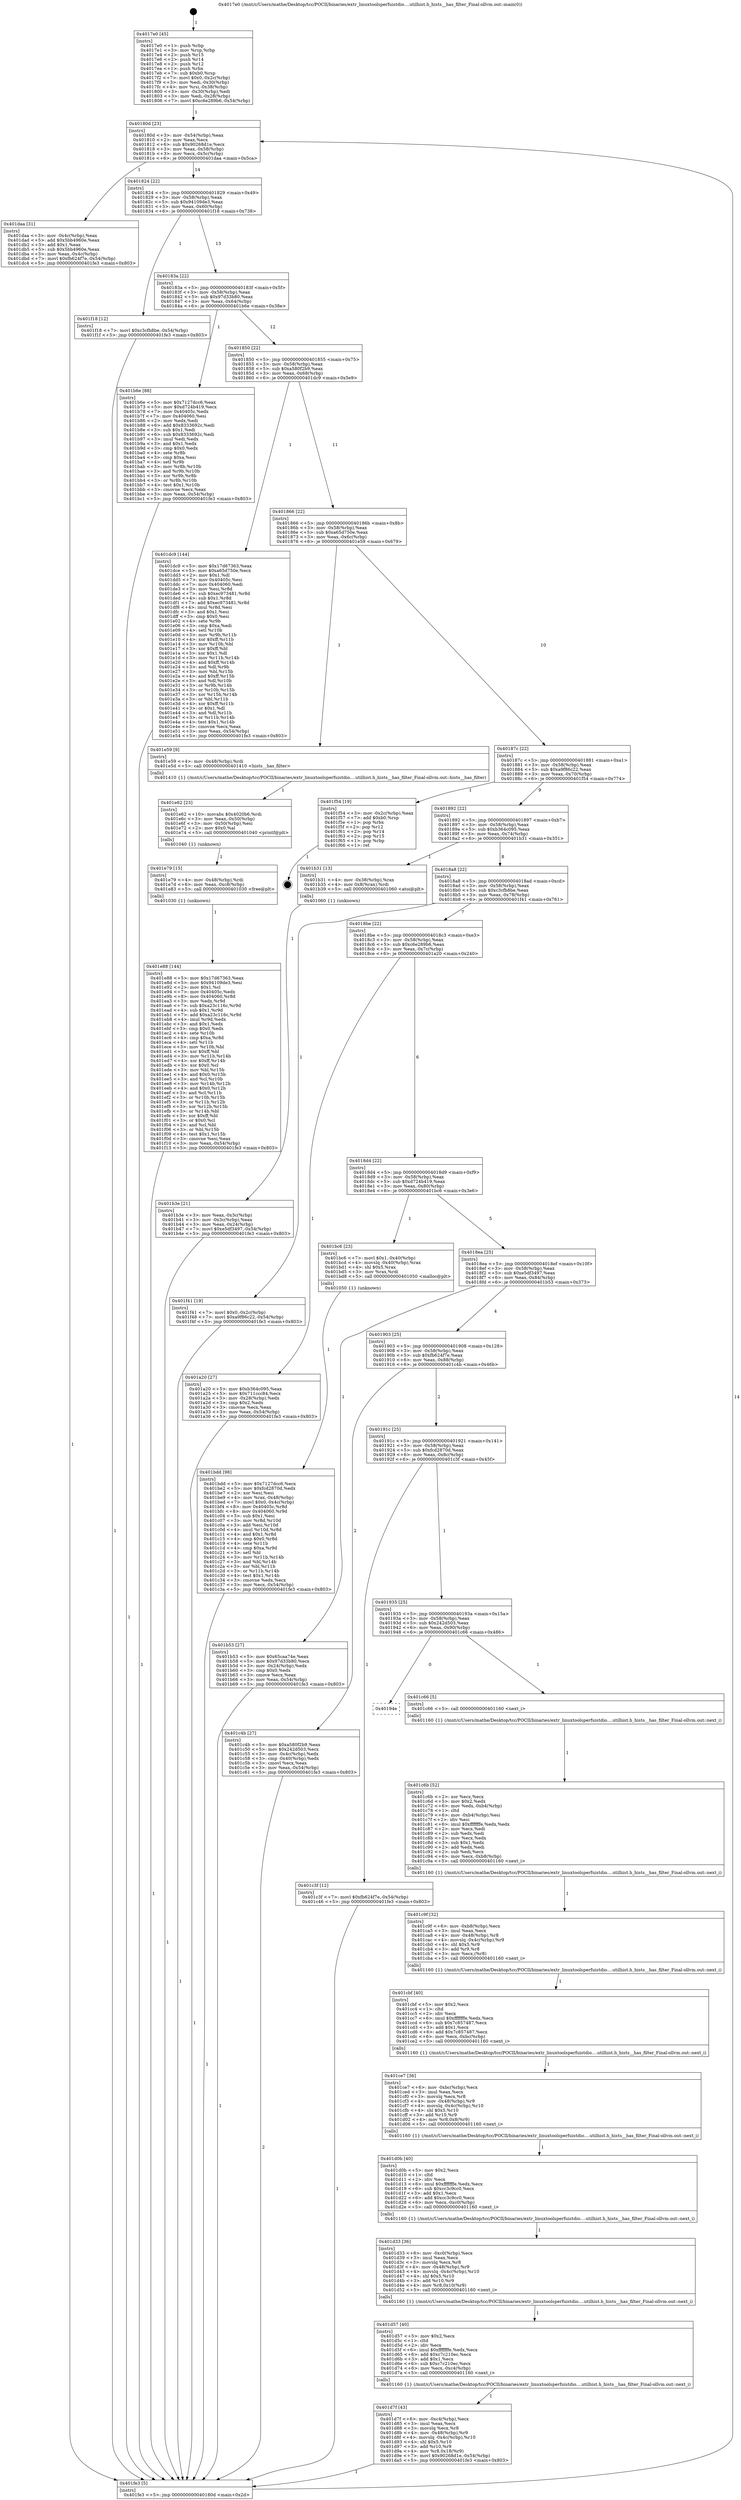 digraph "0x4017e0" {
  label = "0x4017e0 (/mnt/c/Users/mathe/Desktop/tcc/POCII/binaries/extr_linuxtoolsperfuistdio....utilhist.h_hists__has_filter_Final-ollvm.out::main(0))"
  labelloc = "t"
  node[shape=record]

  Entry [label="",width=0.3,height=0.3,shape=circle,fillcolor=black,style=filled]
  "0x40180d" [label="{
     0x40180d [23]\l
     | [instrs]\l
     &nbsp;&nbsp;0x40180d \<+3\>: mov -0x54(%rbp),%eax\l
     &nbsp;&nbsp;0x401810 \<+2\>: mov %eax,%ecx\l
     &nbsp;&nbsp;0x401812 \<+6\>: sub $0x90268d1e,%ecx\l
     &nbsp;&nbsp;0x401818 \<+3\>: mov %eax,-0x58(%rbp)\l
     &nbsp;&nbsp;0x40181b \<+3\>: mov %ecx,-0x5c(%rbp)\l
     &nbsp;&nbsp;0x40181e \<+6\>: je 0000000000401daa \<main+0x5ca\>\l
  }"]
  "0x401daa" [label="{
     0x401daa [31]\l
     | [instrs]\l
     &nbsp;&nbsp;0x401daa \<+3\>: mov -0x4c(%rbp),%eax\l
     &nbsp;&nbsp;0x401dad \<+5\>: add $0x5bb4960e,%eax\l
     &nbsp;&nbsp;0x401db2 \<+3\>: add $0x1,%eax\l
     &nbsp;&nbsp;0x401db5 \<+5\>: sub $0x5bb4960e,%eax\l
     &nbsp;&nbsp;0x401dba \<+3\>: mov %eax,-0x4c(%rbp)\l
     &nbsp;&nbsp;0x401dbd \<+7\>: movl $0xfb624f7e,-0x54(%rbp)\l
     &nbsp;&nbsp;0x401dc4 \<+5\>: jmp 0000000000401fe3 \<main+0x803\>\l
  }"]
  "0x401824" [label="{
     0x401824 [22]\l
     | [instrs]\l
     &nbsp;&nbsp;0x401824 \<+5\>: jmp 0000000000401829 \<main+0x49\>\l
     &nbsp;&nbsp;0x401829 \<+3\>: mov -0x58(%rbp),%eax\l
     &nbsp;&nbsp;0x40182c \<+5\>: sub $0x94109de3,%eax\l
     &nbsp;&nbsp;0x401831 \<+3\>: mov %eax,-0x60(%rbp)\l
     &nbsp;&nbsp;0x401834 \<+6\>: je 0000000000401f18 \<main+0x738\>\l
  }"]
  Exit [label="",width=0.3,height=0.3,shape=circle,fillcolor=black,style=filled,peripheries=2]
  "0x401f18" [label="{
     0x401f18 [12]\l
     | [instrs]\l
     &nbsp;&nbsp;0x401f18 \<+7\>: movl $0xc3cfb8be,-0x54(%rbp)\l
     &nbsp;&nbsp;0x401f1f \<+5\>: jmp 0000000000401fe3 \<main+0x803\>\l
  }"]
  "0x40183a" [label="{
     0x40183a [22]\l
     | [instrs]\l
     &nbsp;&nbsp;0x40183a \<+5\>: jmp 000000000040183f \<main+0x5f\>\l
     &nbsp;&nbsp;0x40183f \<+3\>: mov -0x58(%rbp),%eax\l
     &nbsp;&nbsp;0x401842 \<+5\>: sub $0x97d33b80,%eax\l
     &nbsp;&nbsp;0x401847 \<+3\>: mov %eax,-0x64(%rbp)\l
     &nbsp;&nbsp;0x40184a \<+6\>: je 0000000000401b6e \<main+0x38e\>\l
  }"]
  "0x401e88" [label="{
     0x401e88 [144]\l
     | [instrs]\l
     &nbsp;&nbsp;0x401e88 \<+5\>: mov $0x17d67363,%eax\l
     &nbsp;&nbsp;0x401e8d \<+5\>: mov $0x94109de3,%esi\l
     &nbsp;&nbsp;0x401e92 \<+2\>: mov $0x1,%cl\l
     &nbsp;&nbsp;0x401e94 \<+7\>: mov 0x40405c,%edx\l
     &nbsp;&nbsp;0x401e9b \<+8\>: mov 0x404060,%r8d\l
     &nbsp;&nbsp;0x401ea3 \<+3\>: mov %edx,%r9d\l
     &nbsp;&nbsp;0x401ea6 \<+7\>: sub $0xa23c116c,%r9d\l
     &nbsp;&nbsp;0x401ead \<+4\>: sub $0x1,%r9d\l
     &nbsp;&nbsp;0x401eb1 \<+7\>: add $0xa23c116c,%r9d\l
     &nbsp;&nbsp;0x401eb8 \<+4\>: imul %r9d,%edx\l
     &nbsp;&nbsp;0x401ebc \<+3\>: and $0x1,%edx\l
     &nbsp;&nbsp;0x401ebf \<+3\>: cmp $0x0,%edx\l
     &nbsp;&nbsp;0x401ec2 \<+4\>: sete %r10b\l
     &nbsp;&nbsp;0x401ec6 \<+4\>: cmp $0xa,%r8d\l
     &nbsp;&nbsp;0x401eca \<+4\>: setl %r11b\l
     &nbsp;&nbsp;0x401ece \<+3\>: mov %r10b,%bl\l
     &nbsp;&nbsp;0x401ed1 \<+3\>: xor $0xff,%bl\l
     &nbsp;&nbsp;0x401ed4 \<+3\>: mov %r11b,%r14b\l
     &nbsp;&nbsp;0x401ed7 \<+4\>: xor $0xff,%r14b\l
     &nbsp;&nbsp;0x401edb \<+3\>: xor $0x0,%cl\l
     &nbsp;&nbsp;0x401ede \<+3\>: mov %bl,%r15b\l
     &nbsp;&nbsp;0x401ee1 \<+4\>: and $0x0,%r15b\l
     &nbsp;&nbsp;0x401ee5 \<+3\>: and %cl,%r10b\l
     &nbsp;&nbsp;0x401ee8 \<+3\>: mov %r14b,%r12b\l
     &nbsp;&nbsp;0x401eeb \<+4\>: and $0x0,%r12b\l
     &nbsp;&nbsp;0x401eef \<+3\>: and %cl,%r11b\l
     &nbsp;&nbsp;0x401ef2 \<+3\>: or %r10b,%r15b\l
     &nbsp;&nbsp;0x401ef5 \<+3\>: or %r11b,%r12b\l
     &nbsp;&nbsp;0x401ef8 \<+3\>: xor %r12b,%r15b\l
     &nbsp;&nbsp;0x401efb \<+3\>: or %r14b,%bl\l
     &nbsp;&nbsp;0x401efe \<+3\>: xor $0xff,%bl\l
     &nbsp;&nbsp;0x401f01 \<+3\>: or $0x0,%cl\l
     &nbsp;&nbsp;0x401f04 \<+2\>: and %cl,%bl\l
     &nbsp;&nbsp;0x401f06 \<+3\>: or %bl,%r15b\l
     &nbsp;&nbsp;0x401f09 \<+4\>: test $0x1,%r15b\l
     &nbsp;&nbsp;0x401f0d \<+3\>: cmovne %esi,%eax\l
     &nbsp;&nbsp;0x401f10 \<+3\>: mov %eax,-0x54(%rbp)\l
     &nbsp;&nbsp;0x401f13 \<+5\>: jmp 0000000000401fe3 \<main+0x803\>\l
  }"]
  "0x401b6e" [label="{
     0x401b6e [88]\l
     | [instrs]\l
     &nbsp;&nbsp;0x401b6e \<+5\>: mov $0x7127dcc6,%eax\l
     &nbsp;&nbsp;0x401b73 \<+5\>: mov $0xd724b419,%ecx\l
     &nbsp;&nbsp;0x401b78 \<+7\>: mov 0x40405c,%edx\l
     &nbsp;&nbsp;0x401b7f \<+7\>: mov 0x404060,%esi\l
     &nbsp;&nbsp;0x401b86 \<+2\>: mov %edx,%edi\l
     &nbsp;&nbsp;0x401b88 \<+6\>: add $0x8333692c,%edi\l
     &nbsp;&nbsp;0x401b8e \<+3\>: sub $0x1,%edi\l
     &nbsp;&nbsp;0x401b91 \<+6\>: sub $0x8333692c,%edi\l
     &nbsp;&nbsp;0x401b97 \<+3\>: imul %edi,%edx\l
     &nbsp;&nbsp;0x401b9a \<+3\>: and $0x1,%edx\l
     &nbsp;&nbsp;0x401b9d \<+3\>: cmp $0x0,%edx\l
     &nbsp;&nbsp;0x401ba0 \<+4\>: sete %r8b\l
     &nbsp;&nbsp;0x401ba4 \<+3\>: cmp $0xa,%esi\l
     &nbsp;&nbsp;0x401ba7 \<+4\>: setl %r9b\l
     &nbsp;&nbsp;0x401bab \<+3\>: mov %r8b,%r10b\l
     &nbsp;&nbsp;0x401bae \<+3\>: and %r9b,%r10b\l
     &nbsp;&nbsp;0x401bb1 \<+3\>: xor %r9b,%r8b\l
     &nbsp;&nbsp;0x401bb4 \<+3\>: or %r8b,%r10b\l
     &nbsp;&nbsp;0x401bb7 \<+4\>: test $0x1,%r10b\l
     &nbsp;&nbsp;0x401bbb \<+3\>: cmovne %ecx,%eax\l
     &nbsp;&nbsp;0x401bbe \<+3\>: mov %eax,-0x54(%rbp)\l
     &nbsp;&nbsp;0x401bc1 \<+5\>: jmp 0000000000401fe3 \<main+0x803\>\l
  }"]
  "0x401850" [label="{
     0x401850 [22]\l
     | [instrs]\l
     &nbsp;&nbsp;0x401850 \<+5\>: jmp 0000000000401855 \<main+0x75\>\l
     &nbsp;&nbsp;0x401855 \<+3\>: mov -0x58(%rbp),%eax\l
     &nbsp;&nbsp;0x401858 \<+5\>: sub $0xa580f2b9,%eax\l
     &nbsp;&nbsp;0x40185d \<+3\>: mov %eax,-0x68(%rbp)\l
     &nbsp;&nbsp;0x401860 \<+6\>: je 0000000000401dc9 \<main+0x5e9\>\l
  }"]
  "0x401e79" [label="{
     0x401e79 [15]\l
     | [instrs]\l
     &nbsp;&nbsp;0x401e79 \<+4\>: mov -0x48(%rbp),%rdi\l
     &nbsp;&nbsp;0x401e7d \<+6\>: mov %eax,-0xc8(%rbp)\l
     &nbsp;&nbsp;0x401e83 \<+5\>: call 0000000000401030 \<free@plt\>\l
     | [calls]\l
     &nbsp;&nbsp;0x401030 \{1\} (unknown)\l
  }"]
  "0x401dc9" [label="{
     0x401dc9 [144]\l
     | [instrs]\l
     &nbsp;&nbsp;0x401dc9 \<+5\>: mov $0x17d67363,%eax\l
     &nbsp;&nbsp;0x401dce \<+5\>: mov $0xa65d750e,%ecx\l
     &nbsp;&nbsp;0x401dd3 \<+2\>: mov $0x1,%dl\l
     &nbsp;&nbsp;0x401dd5 \<+7\>: mov 0x40405c,%esi\l
     &nbsp;&nbsp;0x401ddc \<+7\>: mov 0x404060,%edi\l
     &nbsp;&nbsp;0x401de3 \<+3\>: mov %esi,%r8d\l
     &nbsp;&nbsp;0x401de6 \<+7\>: sub $0xec973481,%r8d\l
     &nbsp;&nbsp;0x401ded \<+4\>: sub $0x1,%r8d\l
     &nbsp;&nbsp;0x401df1 \<+7\>: add $0xec973481,%r8d\l
     &nbsp;&nbsp;0x401df8 \<+4\>: imul %r8d,%esi\l
     &nbsp;&nbsp;0x401dfc \<+3\>: and $0x1,%esi\l
     &nbsp;&nbsp;0x401dff \<+3\>: cmp $0x0,%esi\l
     &nbsp;&nbsp;0x401e02 \<+4\>: sete %r9b\l
     &nbsp;&nbsp;0x401e06 \<+3\>: cmp $0xa,%edi\l
     &nbsp;&nbsp;0x401e09 \<+4\>: setl %r10b\l
     &nbsp;&nbsp;0x401e0d \<+3\>: mov %r9b,%r11b\l
     &nbsp;&nbsp;0x401e10 \<+4\>: xor $0xff,%r11b\l
     &nbsp;&nbsp;0x401e14 \<+3\>: mov %r10b,%bl\l
     &nbsp;&nbsp;0x401e17 \<+3\>: xor $0xff,%bl\l
     &nbsp;&nbsp;0x401e1a \<+3\>: xor $0x1,%dl\l
     &nbsp;&nbsp;0x401e1d \<+3\>: mov %r11b,%r14b\l
     &nbsp;&nbsp;0x401e20 \<+4\>: and $0xff,%r14b\l
     &nbsp;&nbsp;0x401e24 \<+3\>: and %dl,%r9b\l
     &nbsp;&nbsp;0x401e27 \<+3\>: mov %bl,%r15b\l
     &nbsp;&nbsp;0x401e2a \<+4\>: and $0xff,%r15b\l
     &nbsp;&nbsp;0x401e2e \<+3\>: and %dl,%r10b\l
     &nbsp;&nbsp;0x401e31 \<+3\>: or %r9b,%r14b\l
     &nbsp;&nbsp;0x401e34 \<+3\>: or %r10b,%r15b\l
     &nbsp;&nbsp;0x401e37 \<+3\>: xor %r15b,%r14b\l
     &nbsp;&nbsp;0x401e3a \<+3\>: or %bl,%r11b\l
     &nbsp;&nbsp;0x401e3d \<+4\>: xor $0xff,%r11b\l
     &nbsp;&nbsp;0x401e41 \<+3\>: or $0x1,%dl\l
     &nbsp;&nbsp;0x401e44 \<+3\>: and %dl,%r11b\l
     &nbsp;&nbsp;0x401e47 \<+3\>: or %r11b,%r14b\l
     &nbsp;&nbsp;0x401e4a \<+4\>: test $0x1,%r14b\l
     &nbsp;&nbsp;0x401e4e \<+3\>: cmovne %ecx,%eax\l
     &nbsp;&nbsp;0x401e51 \<+3\>: mov %eax,-0x54(%rbp)\l
     &nbsp;&nbsp;0x401e54 \<+5\>: jmp 0000000000401fe3 \<main+0x803\>\l
  }"]
  "0x401866" [label="{
     0x401866 [22]\l
     | [instrs]\l
     &nbsp;&nbsp;0x401866 \<+5\>: jmp 000000000040186b \<main+0x8b\>\l
     &nbsp;&nbsp;0x40186b \<+3\>: mov -0x58(%rbp),%eax\l
     &nbsp;&nbsp;0x40186e \<+5\>: sub $0xa65d750e,%eax\l
     &nbsp;&nbsp;0x401873 \<+3\>: mov %eax,-0x6c(%rbp)\l
     &nbsp;&nbsp;0x401876 \<+6\>: je 0000000000401e59 \<main+0x679\>\l
  }"]
  "0x401e62" [label="{
     0x401e62 [23]\l
     | [instrs]\l
     &nbsp;&nbsp;0x401e62 \<+10\>: movabs $0x4020b6,%rdi\l
     &nbsp;&nbsp;0x401e6c \<+3\>: mov %eax,-0x50(%rbp)\l
     &nbsp;&nbsp;0x401e6f \<+3\>: mov -0x50(%rbp),%esi\l
     &nbsp;&nbsp;0x401e72 \<+2\>: mov $0x0,%al\l
     &nbsp;&nbsp;0x401e74 \<+5\>: call 0000000000401040 \<printf@plt\>\l
     | [calls]\l
     &nbsp;&nbsp;0x401040 \{1\} (unknown)\l
  }"]
  "0x401e59" [label="{
     0x401e59 [9]\l
     | [instrs]\l
     &nbsp;&nbsp;0x401e59 \<+4\>: mov -0x48(%rbp),%rdi\l
     &nbsp;&nbsp;0x401e5d \<+5\>: call 0000000000401410 \<hists__has_filter\>\l
     | [calls]\l
     &nbsp;&nbsp;0x401410 \{1\} (/mnt/c/Users/mathe/Desktop/tcc/POCII/binaries/extr_linuxtoolsperfuistdio....utilhist.h_hists__has_filter_Final-ollvm.out::hists__has_filter)\l
  }"]
  "0x40187c" [label="{
     0x40187c [22]\l
     | [instrs]\l
     &nbsp;&nbsp;0x40187c \<+5\>: jmp 0000000000401881 \<main+0xa1\>\l
     &nbsp;&nbsp;0x401881 \<+3\>: mov -0x58(%rbp),%eax\l
     &nbsp;&nbsp;0x401884 \<+5\>: sub $0xa9f86c22,%eax\l
     &nbsp;&nbsp;0x401889 \<+3\>: mov %eax,-0x70(%rbp)\l
     &nbsp;&nbsp;0x40188c \<+6\>: je 0000000000401f54 \<main+0x774\>\l
  }"]
  "0x401d7f" [label="{
     0x401d7f [43]\l
     | [instrs]\l
     &nbsp;&nbsp;0x401d7f \<+6\>: mov -0xc4(%rbp),%ecx\l
     &nbsp;&nbsp;0x401d85 \<+3\>: imul %eax,%ecx\l
     &nbsp;&nbsp;0x401d88 \<+3\>: movslq %ecx,%r8\l
     &nbsp;&nbsp;0x401d8b \<+4\>: mov -0x48(%rbp),%r9\l
     &nbsp;&nbsp;0x401d8f \<+4\>: movslq -0x4c(%rbp),%r10\l
     &nbsp;&nbsp;0x401d93 \<+4\>: shl $0x5,%r10\l
     &nbsp;&nbsp;0x401d97 \<+3\>: add %r10,%r9\l
     &nbsp;&nbsp;0x401d9a \<+4\>: mov %r8,0x18(%r9)\l
     &nbsp;&nbsp;0x401d9e \<+7\>: movl $0x90268d1e,-0x54(%rbp)\l
     &nbsp;&nbsp;0x401da5 \<+5\>: jmp 0000000000401fe3 \<main+0x803\>\l
  }"]
  "0x401f54" [label="{
     0x401f54 [19]\l
     | [instrs]\l
     &nbsp;&nbsp;0x401f54 \<+3\>: mov -0x2c(%rbp),%eax\l
     &nbsp;&nbsp;0x401f57 \<+7\>: add $0xb0,%rsp\l
     &nbsp;&nbsp;0x401f5e \<+1\>: pop %rbx\l
     &nbsp;&nbsp;0x401f5f \<+2\>: pop %r12\l
     &nbsp;&nbsp;0x401f61 \<+2\>: pop %r14\l
     &nbsp;&nbsp;0x401f63 \<+2\>: pop %r15\l
     &nbsp;&nbsp;0x401f65 \<+1\>: pop %rbp\l
     &nbsp;&nbsp;0x401f66 \<+1\>: ret\l
  }"]
  "0x401892" [label="{
     0x401892 [22]\l
     | [instrs]\l
     &nbsp;&nbsp;0x401892 \<+5\>: jmp 0000000000401897 \<main+0xb7\>\l
     &nbsp;&nbsp;0x401897 \<+3\>: mov -0x58(%rbp),%eax\l
     &nbsp;&nbsp;0x40189a \<+5\>: sub $0xb364c095,%eax\l
     &nbsp;&nbsp;0x40189f \<+3\>: mov %eax,-0x74(%rbp)\l
     &nbsp;&nbsp;0x4018a2 \<+6\>: je 0000000000401b31 \<main+0x351\>\l
  }"]
  "0x401d57" [label="{
     0x401d57 [40]\l
     | [instrs]\l
     &nbsp;&nbsp;0x401d57 \<+5\>: mov $0x2,%ecx\l
     &nbsp;&nbsp;0x401d5c \<+1\>: cltd\l
     &nbsp;&nbsp;0x401d5d \<+2\>: idiv %ecx\l
     &nbsp;&nbsp;0x401d5f \<+6\>: imul $0xfffffffe,%edx,%ecx\l
     &nbsp;&nbsp;0x401d65 \<+6\>: add $0xc7c210ec,%ecx\l
     &nbsp;&nbsp;0x401d6b \<+3\>: add $0x1,%ecx\l
     &nbsp;&nbsp;0x401d6e \<+6\>: sub $0xc7c210ec,%ecx\l
     &nbsp;&nbsp;0x401d74 \<+6\>: mov %ecx,-0xc4(%rbp)\l
     &nbsp;&nbsp;0x401d7a \<+5\>: call 0000000000401160 \<next_i\>\l
     | [calls]\l
     &nbsp;&nbsp;0x401160 \{1\} (/mnt/c/Users/mathe/Desktop/tcc/POCII/binaries/extr_linuxtoolsperfuistdio....utilhist.h_hists__has_filter_Final-ollvm.out::next_i)\l
  }"]
  "0x401b31" [label="{
     0x401b31 [13]\l
     | [instrs]\l
     &nbsp;&nbsp;0x401b31 \<+4\>: mov -0x38(%rbp),%rax\l
     &nbsp;&nbsp;0x401b35 \<+4\>: mov 0x8(%rax),%rdi\l
     &nbsp;&nbsp;0x401b39 \<+5\>: call 0000000000401060 \<atoi@plt\>\l
     | [calls]\l
     &nbsp;&nbsp;0x401060 \{1\} (unknown)\l
  }"]
  "0x4018a8" [label="{
     0x4018a8 [22]\l
     | [instrs]\l
     &nbsp;&nbsp;0x4018a8 \<+5\>: jmp 00000000004018ad \<main+0xcd\>\l
     &nbsp;&nbsp;0x4018ad \<+3\>: mov -0x58(%rbp),%eax\l
     &nbsp;&nbsp;0x4018b0 \<+5\>: sub $0xc3cfb8be,%eax\l
     &nbsp;&nbsp;0x4018b5 \<+3\>: mov %eax,-0x78(%rbp)\l
     &nbsp;&nbsp;0x4018b8 \<+6\>: je 0000000000401f41 \<main+0x761\>\l
  }"]
  "0x401d33" [label="{
     0x401d33 [36]\l
     | [instrs]\l
     &nbsp;&nbsp;0x401d33 \<+6\>: mov -0xc0(%rbp),%ecx\l
     &nbsp;&nbsp;0x401d39 \<+3\>: imul %eax,%ecx\l
     &nbsp;&nbsp;0x401d3c \<+3\>: movslq %ecx,%r8\l
     &nbsp;&nbsp;0x401d3f \<+4\>: mov -0x48(%rbp),%r9\l
     &nbsp;&nbsp;0x401d43 \<+4\>: movslq -0x4c(%rbp),%r10\l
     &nbsp;&nbsp;0x401d47 \<+4\>: shl $0x5,%r10\l
     &nbsp;&nbsp;0x401d4b \<+3\>: add %r10,%r9\l
     &nbsp;&nbsp;0x401d4e \<+4\>: mov %r8,0x10(%r9)\l
     &nbsp;&nbsp;0x401d52 \<+5\>: call 0000000000401160 \<next_i\>\l
     | [calls]\l
     &nbsp;&nbsp;0x401160 \{1\} (/mnt/c/Users/mathe/Desktop/tcc/POCII/binaries/extr_linuxtoolsperfuistdio....utilhist.h_hists__has_filter_Final-ollvm.out::next_i)\l
  }"]
  "0x401f41" [label="{
     0x401f41 [19]\l
     | [instrs]\l
     &nbsp;&nbsp;0x401f41 \<+7\>: movl $0x0,-0x2c(%rbp)\l
     &nbsp;&nbsp;0x401f48 \<+7\>: movl $0xa9f86c22,-0x54(%rbp)\l
     &nbsp;&nbsp;0x401f4f \<+5\>: jmp 0000000000401fe3 \<main+0x803\>\l
  }"]
  "0x4018be" [label="{
     0x4018be [22]\l
     | [instrs]\l
     &nbsp;&nbsp;0x4018be \<+5\>: jmp 00000000004018c3 \<main+0xe3\>\l
     &nbsp;&nbsp;0x4018c3 \<+3\>: mov -0x58(%rbp),%eax\l
     &nbsp;&nbsp;0x4018c6 \<+5\>: sub $0xc6e289b6,%eax\l
     &nbsp;&nbsp;0x4018cb \<+3\>: mov %eax,-0x7c(%rbp)\l
     &nbsp;&nbsp;0x4018ce \<+6\>: je 0000000000401a20 \<main+0x240\>\l
  }"]
  "0x401d0b" [label="{
     0x401d0b [40]\l
     | [instrs]\l
     &nbsp;&nbsp;0x401d0b \<+5\>: mov $0x2,%ecx\l
     &nbsp;&nbsp;0x401d10 \<+1\>: cltd\l
     &nbsp;&nbsp;0x401d11 \<+2\>: idiv %ecx\l
     &nbsp;&nbsp;0x401d13 \<+6\>: imul $0xfffffffe,%edx,%ecx\l
     &nbsp;&nbsp;0x401d19 \<+6\>: sub $0xcc3c9cc0,%ecx\l
     &nbsp;&nbsp;0x401d1f \<+3\>: add $0x1,%ecx\l
     &nbsp;&nbsp;0x401d22 \<+6\>: add $0xcc3c9cc0,%ecx\l
     &nbsp;&nbsp;0x401d28 \<+6\>: mov %ecx,-0xc0(%rbp)\l
     &nbsp;&nbsp;0x401d2e \<+5\>: call 0000000000401160 \<next_i\>\l
     | [calls]\l
     &nbsp;&nbsp;0x401160 \{1\} (/mnt/c/Users/mathe/Desktop/tcc/POCII/binaries/extr_linuxtoolsperfuistdio....utilhist.h_hists__has_filter_Final-ollvm.out::next_i)\l
  }"]
  "0x401a20" [label="{
     0x401a20 [27]\l
     | [instrs]\l
     &nbsp;&nbsp;0x401a20 \<+5\>: mov $0xb364c095,%eax\l
     &nbsp;&nbsp;0x401a25 \<+5\>: mov $0x711ccc84,%ecx\l
     &nbsp;&nbsp;0x401a2a \<+3\>: mov -0x28(%rbp),%edx\l
     &nbsp;&nbsp;0x401a2d \<+3\>: cmp $0x2,%edx\l
     &nbsp;&nbsp;0x401a30 \<+3\>: cmovne %ecx,%eax\l
     &nbsp;&nbsp;0x401a33 \<+3\>: mov %eax,-0x54(%rbp)\l
     &nbsp;&nbsp;0x401a36 \<+5\>: jmp 0000000000401fe3 \<main+0x803\>\l
  }"]
  "0x4018d4" [label="{
     0x4018d4 [22]\l
     | [instrs]\l
     &nbsp;&nbsp;0x4018d4 \<+5\>: jmp 00000000004018d9 \<main+0xf9\>\l
     &nbsp;&nbsp;0x4018d9 \<+3\>: mov -0x58(%rbp),%eax\l
     &nbsp;&nbsp;0x4018dc \<+5\>: sub $0xd724b419,%eax\l
     &nbsp;&nbsp;0x4018e1 \<+3\>: mov %eax,-0x80(%rbp)\l
     &nbsp;&nbsp;0x4018e4 \<+6\>: je 0000000000401bc6 \<main+0x3e6\>\l
  }"]
  "0x401fe3" [label="{
     0x401fe3 [5]\l
     | [instrs]\l
     &nbsp;&nbsp;0x401fe3 \<+5\>: jmp 000000000040180d \<main+0x2d\>\l
  }"]
  "0x4017e0" [label="{
     0x4017e0 [45]\l
     | [instrs]\l
     &nbsp;&nbsp;0x4017e0 \<+1\>: push %rbp\l
     &nbsp;&nbsp;0x4017e1 \<+3\>: mov %rsp,%rbp\l
     &nbsp;&nbsp;0x4017e4 \<+2\>: push %r15\l
     &nbsp;&nbsp;0x4017e6 \<+2\>: push %r14\l
     &nbsp;&nbsp;0x4017e8 \<+2\>: push %r12\l
     &nbsp;&nbsp;0x4017ea \<+1\>: push %rbx\l
     &nbsp;&nbsp;0x4017eb \<+7\>: sub $0xb0,%rsp\l
     &nbsp;&nbsp;0x4017f2 \<+7\>: movl $0x0,-0x2c(%rbp)\l
     &nbsp;&nbsp;0x4017f9 \<+3\>: mov %edi,-0x30(%rbp)\l
     &nbsp;&nbsp;0x4017fc \<+4\>: mov %rsi,-0x38(%rbp)\l
     &nbsp;&nbsp;0x401800 \<+3\>: mov -0x30(%rbp),%edi\l
     &nbsp;&nbsp;0x401803 \<+3\>: mov %edi,-0x28(%rbp)\l
     &nbsp;&nbsp;0x401806 \<+7\>: movl $0xc6e289b6,-0x54(%rbp)\l
  }"]
  "0x401b3e" [label="{
     0x401b3e [21]\l
     | [instrs]\l
     &nbsp;&nbsp;0x401b3e \<+3\>: mov %eax,-0x3c(%rbp)\l
     &nbsp;&nbsp;0x401b41 \<+3\>: mov -0x3c(%rbp),%eax\l
     &nbsp;&nbsp;0x401b44 \<+3\>: mov %eax,-0x24(%rbp)\l
     &nbsp;&nbsp;0x401b47 \<+7\>: movl $0xe5df3497,-0x54(%rbp)\l
     &nbsp;&nbsp;0x401b4e \<+5\>: jmp 0000000000401fe3 \<main+0x803\>\l
  }"]
  "0x401ce7" [label="{
     0x401ce7 [36]\l
     | [instrs]\l
     &nbsp;&nbsp;0x401ce7 \<+6\>: mov -0xbc(%rbp),%ecx\l
     &nbsp;&nbsp;0x401ced \<+3\>: imul %eax,%ecx\l
     &nbsp;&nbsp;0x401cf0 \<+3\>: movslq %ecx,%r8\l
     &nbsp;&nbsp;0x401cf3 \<+4\>: mov -0x48(%rbp),%r9\l
     &nbsp;&nbsp;0x401cf7 \<+4\>: movslq -0x4c(%rbp),%r10\l
     &nbsp;&nbsp;0x401cfb \<+4\>: shl $0x5,%r10\l
     &nbsp;&nbsp;0x401cff \<+3\>: add %r10,%r9\l
     &nbsp;&nbsp;0x401d02 \<+4\>: mov %r8,0x8(%r9)\l
     &nbsp;&nbsp;0x401d06 \<+5\>: call 0000000000401160 \<next_i\>\l
     | [calls]\l
     &nbsp;&nbsp;0x401160 \{1\} (/mnt/c/Users/mathe/Desktop/tcc/POCII/binaries/extr_linuxtoolsperfuistdio....utilhist.h_hists__has_filter_Final-ollvm.out::next_i)\l
  }"]
  "0x401bc6" [label="{
     0x401bc6 [23]\l
     | [instrs]\l
     &nbsp;&nbsp;0x401bc6 \<+7\>: movl $0x1,-0x40(%rbp)\l
     &nbsp;&nbsp;0x401bcd \<+4\>: movslq -0x40(%rbp),%rax\l
     &nbsp;&nbsp;0x401bd1 \<+4\>: shl $0x5,%rax\l
     &nbsp;&nbsp;0x401bd5 \<+3\>: mov %rax,%rdi\l
     &nbsp;&nbsp;0x401bd8 \<+5\>: call 0000000000401050 \<malloc@plt\>\l
     | [calls]\l
     &nbsp;&nbsp;0x401050 \{1\} (unknown)\l
  }"]
  "0x4018ea" [label="{
     0x4018ea [25]\l
     | [instrs]\l
     &nbsp;&nbsp;0x4018ea \<+5\>: jmp 00000000004018ef \<main+0x10f\>\l
     &nbsp;&nbsp;0x4018ef \<+3\>: mov -0x58(%rbp),%eax\l
     &nbsp;&nbsp;0x4018f2 \<+5\>: sub $0xe5df3497,%eax\l
     &nbsp;&nbsp;0x4018f7 \<+6\>: mov %eax,-0x84(%rbp)\l
     &nbsp;&nbsp;0x4018fd \<+6\>: je 0000000000401b53 \<main+0x373\>\l
  }"]
  "0x401cbf" [label="{
     0x401cbf [40]\l
     | [instrs]\l
     &nbsp;&nbsp;0x401cbf \<+5\>: mov $0x2,%ecx\l
     &nbsp;&nbsp;0x401cc4 \<+1\>: cltd\l
     &nbsp;&nbsp;0x401cc5 \<+2\>: idiv %ecx\l
     &nbsp;&nbsp;0x401cc7 \<+6\>: imul $0xfffffffe,%edx,%ecx\l
     &nbsp;&nbsp;0x401ccd \<+6\>: sub $0x7c857487,%ecx\l
     &nbsp;&nbsp;0x401cd3 \<+3\>: add $0x1,%ecx\l
     &nbsp;&nbsp;0x401cd6 \<+6\>: add $0x7c857487,%ecx\l
     &nbsp;&nbsp;0x401cdc \<+6\>: mov %ecx,-0xbc(%rbp)\l
     &nbsp;&nbsp;0x401ce2 \<+5\>: call 0000000000401160 \<next_i\>\l
     | [calls]\l
     &nbsp;&nbsp;0x401160 \{1\} (/mnt/c/Users/mathe/Desktop/tcc/POCII/binaries/extr_linuxtoolsperfuistdio....utilhist.h_hists__has_filter_Final-ollvm.out::next_i)\l
  }"]
  "0x401b53" [label="{
     0x401b53 [27]\l
     | [instrs]\l
     &nbsp;&nbsp;0x401b53 \<+5\>: mov $0x65caa74e,%eax\l
     &nbsp;&nbsp;0x401b58 \<+5\>: mov $0x97d33b80,%ecx\l
     &nbsp;&nbsp;0x401b5d \<+3\>: mov -0x24(%rbp),%edx\l
     &nbsp;&nbsp;0x401b60 \<+3\>: cmp $0x0,%edx\l
     &nbsp;&nbsp;0x401b63 \<+3\>: cmove %ecx,%eax\l
     &nbsp;&nbsp;0x401b66 \<+3\>: mov %eax,-0x54(%rbp)\l
     &nbsp;&nbsp;0x401b69 \<+5\>: jmp 0000000000401fe3 \<main+0x803\>\l
  }"]
  "0x401903" [label="{
     0x401903 [25]\l
     | [instrs]\l
     &nbsp;&nbsp;0x401903 \<+5\>: jmp 0000000000401908 \<main+0x128\>\l
     &nbsp;&nbsp;0x401908 \<+3\>: mov -0x58(%rbp),%eax\l
     &nbsp;&nbsp;0x40190b \<+5\>: sub $0xfb624f7e,%eax\l
     &nbsp;&nbsp;0x401910 \<+6\>: mov %eax,-0x88(%rbp)\l
     &nbsp;&nbsp;0x401916 \<+6\>: je 0000000000401c4b \<main+0x46b\>\l
  }"]
  "0x401bdd" [label="{
     0x401bdd [98]\l
     | [instrs]\l
     &nbsp;&nbsp;0x401bdd \<+5\>: mov $0x7127dcc6,%ecx\l
     &nbsp;&nbsp;0x401be2 \<+5\>: mov $0xfcd2870d,%edx\l
     &nbsp;&nbsp;0x401be7 \<+2\>: xor %esi,%esi\l
     &nbsp;&nbsp;0x401be9 \<+4\>: mov %rax,-0x48(%rbp)\l
     &nbsp;&nbsp;0x401bed \<+7\>: movl $0x0,-0x4c(%rbp)\l
     &nbsp;&nbsp;0x401bf4 \<+8\>: mov 0x40405c,%r8d\l
     &nbsp;&nbsp;0x401bfc \<+8\>: mov 0x404060,%r9d\l
     &nbsp;&nbsp;0x401c04 \<+3\>: sub $0x1,%esi\l
     &nbsp;&nbsp;0x401c07 \<+3\>: mov %r8d,%r10d\l
     &nbsp;&nbsp;0x401c0a \<+3\>: add %esi,%r10d\l
     &nbsp;&nbsp;0x401c0d \<+4\>: imul %r10d,%r8d\l
     &nbsp;&nbsp;0x401c11 \<+4\>: and $0x1,%r8d\l
     &nbsp;&nbsp;0x401c15 \<+4\>: cmp $0x0,%r8d\l
     &nbsp;&nbsp;0x401c19 \<+4\>: sete %r11b\l
     &nbsp;&nbsp;0x401c1d \<+4\>: cmp $0xa,%r9d\l
     &nbsp;&nbsp;0x401c21 \<+3\>: setl %bl\l
     &nbsp;&nbsp;0x401c24 \<+3\>: mov %r11b,%r14b\l
     &nbsp;&nbsp;0x401c27 \<+3\>: and %bl,%r14b\l
     &nbsp;&nbsp;0x401c2a \<+3\>: xor %bl,%r11b\l
     &nbsp;&nbsp;0x401c2d \<+3\>: or %r11b,%r14b\l
     &nbsp;&nbsp;0x401c30 \<+4\>: test $0x1,%r14b\l
     &nbsp;&nbsp;0x401c34 \<+3\>: cmovne %edx,%ecx\l
     &nbsp;&nbsp;0x401c37 \<+3\>: mov %ecx,-0x54(%rbp)\l
     &nbsp;&nbsp;0x401c3a \<+5\>: jmp 0000000000401fe3 \<main+0x803\>\l
  }"]
  "0x401c9f" [label="{
     0x401c9f [32]\l
     | [instrs]\l
     &nbsp;&nbsp;0x401c9f \<+6\>: mov -0xb8(%rbp),%ecx\l
     &nbsp;&nbsp;0x401ca5 \<+3\>: imul %eax,%ecx\l
     &nbsp;&nbsp;0x401ca8 \<+4\>: mov -0x48(%rbp),%r8\l
     &nbsp;&nbsp;0x401cac \<+4\>: movslq -0x4c(%rbp),%r9\l
     &nbsp;&nbsp;0x401cb0 \<+4\>: shl $0x5,%r9\l
     &nbsp;&nbsp;0x401cb4 \<+3\>: add %r9,%r8\l
     &nbsp;&nbsp;0x401cb7 \<+3\>: mov %ecx,(%r8)\l
     &nbsp;&nbsp;0x401cba \<+5\>: call 0000000000401160 \<next_i\>\l
     | [calls]\l
     &nbsp;&nbsp;0x401160 \{1\} (/mnt/c/Users/mathe/Desktop/tcc/POCII/binaries/extr_linuxtoolsperfuistdio....utilhist.h_hists__has_filter_Final-ollvm.out::next_i)\l
  }"]
  "0x401c4b" [label="{
     0x401c4b [27]\l
     | [instrs]\l
     &nbsp;&nbsp;0x401c4b \<+5\>: mov $0xa580f2b9,%eax\l
     &nbsp;&nbsp;0x401c50 \<+5\>: mov $0x242d503,%ecx\l
     &nbsp;&nbsp;0x401c55 \<+3\>: mov -0x4c(%rbp),%edx\l
     &nbsp;&nbsp;0x401c58 \<+3\>: cmp -0x40(%rbp),%edx\l
     &nbsp;&nbsp;0x401c5b \<+3\>: cmovl %ecx,%eax\l
     &nbsp;&nbsp;0x401c5e \<+3\>: mov %eax,-0x54(%rbp)\l
     &nbsp;&nbsp;0x401c61 \<+5\>: jmp 0000000000401fe3 \<main+0x803\>\l
  }"]
  "0x40191c" [label="{
     0x40191c [25]\l
     | [instrs]\l
     &nbsp;&nbsp;0x40191c \<+5\>: jmp 0000000000401921 \<main+0x141\>\l
     &nbsp;&nbsp;0x401921 \<+3\>: mov -0x58(%rbp),%eax\l
     &nbsp;&nbsp;0x401924 \<+5\>: sub $0xfcd2870d,%eax\l
     &nbsp;&nbsp;0x401929 \<+6\>: mov %eax,-0x8c(%rbp)\l
     &nbsp;&nbsp;0x40192f \<+6\>: je 0000000000401c3f \<main+0x45f\>\l
  }"]
  "0x401c6b" [label="{
     0x401c6b [52]\l
     | [instrs]\l
     &nbsp;&nbsp;0x401c6b \<+2\>: xor %ecx,%ecx\l
     &nbsp;&nbsp;0x401c6d \<+5\>: mov $0x2,%edx\l
     &nbsp;&nbsp;0x401c72 \<+6\>: mov %edx,-0xb4(%rbp)\l
     &nbsp;&nbsp;0x401c78 \<+1\>: cltd\l
     &nbsp;&nbsp;0x401c79 \<+6\>: mov -0xb4(%rbp),%esi\l
     &nbsp;&nbsp;0x401c7f \<+2\>: idiv %esi\l
     &nbsp;&nbsp;0x401c81 \<+6\>: imul $0xfffffffe,%edx,%edx\l
     &nbsp;&nbsp;0x401c87 \<+2\>: mov %ecx,%edi\l
     &nbsp;&nbsp;0x401c89 \<+2\>: sub %edx,%edi\l
     &nbsp;&nbsp;0x401c8b \<+2\>: mov %ecx,%edx\l
     &nbsp;&nbsp;0x401c8d \<+3\>: sub $0x1,%edx\l
     &nbsp;&nbsp;0x401c90 \<+2\>: add %edx,%edi\l
     &nbsp;&nbsp;0x401c92 \<+2\>: sub %edi,%ecx\l
     &nbsp;&nbsp;0x401c94 \<+6\>: mov %ecx,-0xb8(%rbp)\l
     &nbsp;&nbsp;0x401c9a \<+5\>: call 0000000000401160 \<next_i\>\l
     | [calls]\l
     &nbsp;&nbsp;0x401160 \{1\} (/mnt/c/Users/mathe/Desktop/tcc/POCII/binaries/extr_linuxtoolsperfuistdio....utilhist.h_hists__has_filter_Final-ollvm.out::next_i)\l
  }"]
  "0x401c3f" [label="{
     0x401c3f [12]\l
     | [instrs]\l
     &nbsp;&nbsp;0x401c3f \<+7\>: movl $0xfb624f7e,-0x54(%rbp)\l
     &nbsp;&nbsp;0x401c46 \<+5\>: jmp 0000000000401fe3 \<main+0x803\>\l
  }"]
  "0x401935" [label="{
     0x401935 [25]\l
     | [instrs]\l
     &nbsp;&nbsp;0x401935 \<+5\>: jmp 000000000040193a \<main+0x15a\>\l
     &nbsp;&nbsp;0x40193a \<+3\>: mov -0x58(%rbp),%eax\l
     &nbsp;&nbsp;0x40193d \<+5\>: sub $0x242d503,%eax\l
     &nbsp;&nbsp;0x401942 \<+6\>: mov %eax,-0x90(%rbp)\l
     &nbsp;&nbsp;0x401948 \<+6\>: je 0000000000401c66 \<main+0x486\>\l
  }"]
  "0x40194e" [label="{
     0x40194e\l
  }", style=dashed]
  "0x401c66" [label="{
     0x401c66 [5]\l
     | [instrs]\l
     &nbsp;&nbsp;0x401c66 \<+5\>: call 0000000000401160 \<next_i\>\l
     | [calls]\l
     &nbsp;&nbsp;0x401160 \{1\} (/mnt/c/Users/mathe/Desktop/tcc/POCII/binaries/extr_linuxtoolsperfuistdio....utilhist.h_hists__has_filter_Final-ollvm.out::next_i)\l
  }"]
  Entry -> "0x4017e0" [label=" 1"]
  "0x40180d" -> "0x401daa" [label=" 1"]
  "0x40180d" -> "0x401824" [label=" 14"]
  "0x401f54" -> Exit [label=" 1"]
  "0x401824" -> "0x401f18" [label=" 1"]
  "0x401824" -> "0x40183a" [label=" 13"]
  "0x401f41" -> "0x401fe3" [label=" 1"]
  "0x40183a" -> "0x401b6e" [label=" 1"]
  "0x40183a" -> "0x401850" [label=" 12"]
  "0x401f18" -> "0x401fe3" [label=" 1"]
  "0x401850" -> "0x401dc9" [label=" 1"]
  "0x401850" -> "0x401866" [label=" 11"]
  "0x401e88" -> "0x401fe3" [label=" 1"]
  "0x401866" -> "0x401e59" [label=" 1"]
  "0x401866" -> "0x40187c" [label=" 10"]
  "0x401e79" -> "0x401e88" [label=" 1"]
  "0x40187c" -> "0x401f54" [label=" 1"]
  "0x40187c" -> "0x401892" [label=" 9"]
  "0x401e62" -> "0x401e79" [label=" 1"]
  "0x401892" -> "0x401b31" [label=" 1"]
  "0x401892" -> "0x4018a8" [label=" 8"]
  "0x401e59" -> "0x401e62" [label=" 1"]
  "0x4018a8" -> "0x401f41" [label=" 1"]
  "0x4018a8" -> "0x4018be" [label=" 7"]
  "0x401dc9" -> "0x401fe3" [label=" 1"]
  "0x4018be" -> "0x401a20" [label=" 1"]
  "0x4018be" -> "0x4018d4" [label=" 6"]
  "0x401a20" -> "0x401fe3" [label=" 1"]
  "0x4017e0" -> "0x40180d" [label=" 1"]
  "0x401fe3" -> "0x40180d" [label=" 14"]
  "0x401b31" -> "0x401b3e" [label=" 1"]
  "0x401b3e" -> "0x401fe3" [label=" 1"]
  "0x401daa" -> "0x401fe3" [label=" 1"]
  "0x4018d4" -> "0x401bc6" [label=" 1"]
  "0x4018d4" -> "0x4018ea" [label=" 5"]
  "0x401d7f" -> "0x401fe3" [label=" 1"]
  "0x4018ea" -> "0x401b53" [label=" 1"]
  "0x4018ea" -> "0x401903" [label=" 4"]
  "0x401b53" -> "0x401fe3" [label=" 1"]
  "0x401b6e" -> "0x401fe3" [label=" 1"]
  "0x401bc6" -> "0x401bdd" [label=" 1"]
  "0x401bdd" -> "0x401fe3" [label=" 1"]
  "0x401d57" -> "0x401d7f" [label=" 1"]
  "0x401903" -> "0x401c4b" [label=" 2"]
  "0x401903" -> "0x40191c" [label=" 2"]
  "0x401d33" -> "0x401d57" [label=" 1"]
  "0x40191c" -> "0x401c3f" [label=" 1"]
  "0x40191c" -> "0x401935" [label=" 1"]
  "0x401c3f" -> "0x401fe3" [label=" 1"]
  "0x401c4b" -> "0x401fe3" [label=" 2"]
  "0x401d0b" -> "0x401d33" [label=" 1"]
  "0x401935" -> "0x401c66" [label=" 1"]
  "0x401935" -> "0x40194e" [label=" 0"]
  "0x401c66" -> "0x401c6b" [label=" 1"]
  "0x401c6b" -> "0x401c9f" [label=" 1"]
  "0x401c9f" -> "0x401cbf" [label=" 1"]
  "0x401cbf" -> "0x401ce7" [label=" 1"]
  "0x401ce7" -> "0x401d0b" [label=" 1"]
}
